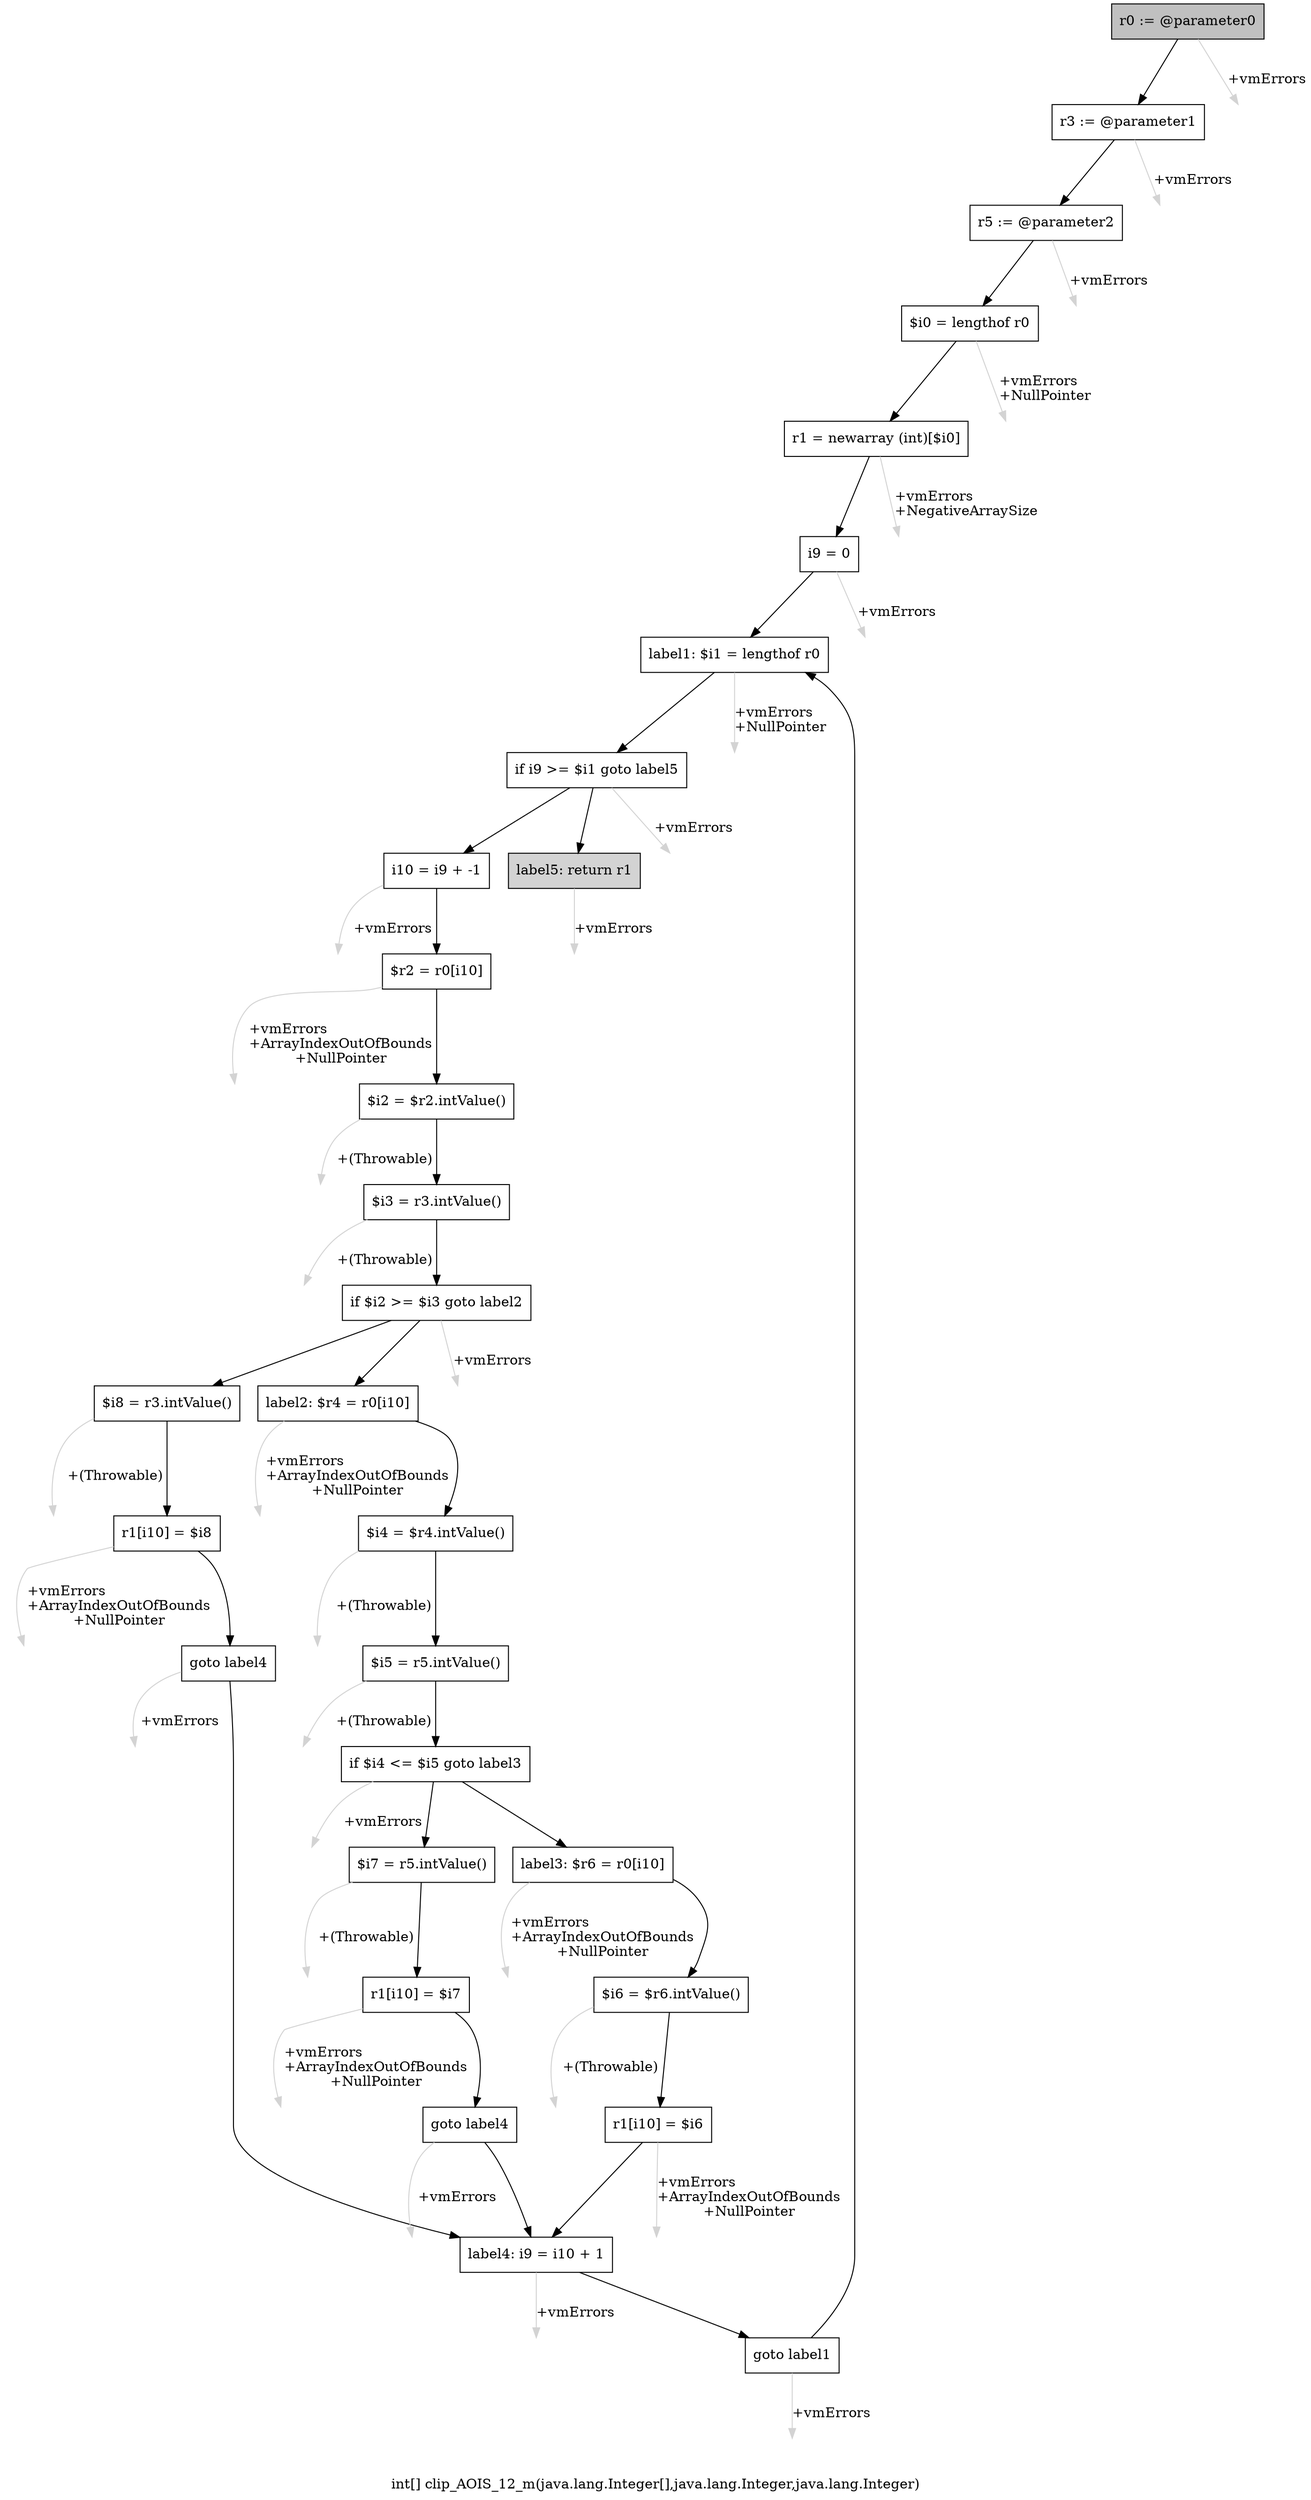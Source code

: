 digraph "int[] clip_AOIS_12_m(java.lang.Integer[],java.lang.Integer,java.lang.Integer)" {
    label="int[] clip_AOIS_12_m(java.lang.Integer[],java.lang.Integer,java.lang.Integer)";
    node [shape=box];
    "0" [style=filled,fillcolor=gray,label="r0 := @parameter0",];
    "1" [label="r3 := @parameter1",];
    "0"->"1" [color=black,];
    "29" [style=invis,label="Esc",];
    "0"->"29" [color=lightgray,label="\l+vmErrors",];
    "2" [label="r5 := @parameter2",];
    "1"->"2" [color=black,];
    "30" [style=invis,label="Esc",];
    "1"->"30" [color=lightgray,label="\l+vmErrors",];
    "3" [label="$i0 = lengthof r0",];
    "2"->"3" [color=black,];
    "31" [style=invis,label="Esc",];
    "2"->"31" [color=lightgray,label="\l+vmErrors",];
    "4" [label="r1 = newarray (int)[$i0]",];
    "3"->"4" [color=black,];
    "32" [style=invis,label="Esc",];
    "3"->"32" [color=lightgray,label="\l+vmErrors\l+NullPointer",];
    "5" [label="i9 = 0",];
    "4"->"5" [color=black,];
    "33" [style=invis,label="Esc",];
    "4"->"33" [color=lightgray,label="\l+vmErrors\l+NegativeArraySize",];
    "6" [label="label1: $i1 = lengthof r0",];
    "5"->"6" [color=black,];
    "34" [style=invis,label="Esc",];
    "5"->"34" [color=lightgray,label="\l+vmErrors",];
    "7" [label="if i9 >= $i1 goto label5",];
    "6"->"7" [color=black,];
    "35" [style=invis,label="Esc",];
    "6"->"35" [color=lightgray,label="\l+vmErrors\l+NullPointer",];
    "8" [label="i10 = i9 + -1",];
    "7"->"8" [color=black,];
    "28" [style=filled,fillcolor=lightgray,label="label5: return r1",];
    "7"->"28" [color=black,];
    "36" [style=invis,label="Esc",];
    "7"->"36" [color=lightgray,label="\l+vmErrors",];
    "9" [label="$r2 = r0[i10]",];
    "8"->"9" [color=black,];
    "37" [style=invis,label="Esc",];
    "8"->"37" [color=lightgray,label="\l+vmErrors",];
    "10" [label="$i2 = $r2.intValue()",];
    "9"->"10" [color=black,];
    "38" [style=invis,label="Esc",];
    "9"->"38" [color=lightgray,label="\l+vmErrors\l+ArrayIndexOutOfBounds\l+NullPointer",];
    "11" [label="$i3 = r3.intValue()",];
    "10"->"11" [color=black,];
    "39" [style=invis,label="Esc",];
    "10"->"39" [color=lightgray,label="\l+(Throwable)",];
    "12" [label="if $i2 >= $i3 goto label2",];
    "11"->"12" [color=black,];
    "40" [style=invis,label="Esc",];
    "11"->"40" [color=lightgray,label="\l+(Throwable)",];
    "13" [label="$i8 = r3.intValue()",];
    "12"->"13" [color=black,];
    "16" [label="label2: $r4 = r0[i10]",];
    "12"->"16" [color=black,];
    "41" [style=invis,label="Esc",];
    "12"->"41" [color=lightgray,label="\l+vmErrors",];
    "14" [label="r1[i10] = $i8",];
    "13"->"14" [color=black,];
    "42" [style=invis,label="Esc",];
    "13"->"42" [color=lightgray,label="\l+(Throwable)",];
    "15" [label="goto label4",];
    "14"->"15" [color=black,];
    "43" [style=invis,label="Esc",];
    "14"->"43" [color=lightgray,label="\l+vmErrors\l+ArrayIndexOutOfBounds\l+NullPointer",];
    "26" [label="label4: i9 = i10 + 1",];
    "15"->"26" [color=black,];
    "44" [style=invis,label="Esc",];
    "15"->"44" [color=lightgray,label="\l+vmErrors",];
    "17" [label="$i4 = $r4.intValue()",];
    "16"->"17" [color=black,];
    "45" [style=invis,label="Esc",];
    "16"->"45" [color=lightgray,label="\l+vmErrors\l+ArrayIndexOutOfBounds\l+NullPointer",];
    "18" [label="$i5 = r5.intValue()",];
    "17"->"18" [color=black,];
    "46" [style=invis,label="Esc",];
    "17"->"46" [color=lightgray,label="\l+(Throwable)",];
    "19" [label="if $i4 <= $i5 goto label3",];
    "18"->"19" [color=black,];
    "47" [style=invis,label="Esc",];
    "18"->"47" [color=lightgray,label="\l+(Throwable)",];
    "20" [label="$i7 = r5.intValue()",];
    "19"->"20" [color=black,];
    "23" [label="label3: $r6 = r0[i10]",];
    "19"->"23" [color=black,];
    "48" [style=invis,label="Esc",];
    "19"->"48" [color=lightgray,label="\l+vmErrors",];
    "21" [label="r1[i10] = $i7",];
    "20"->"21" [color=black,];
    "49" [style=invis,label="Esc",];
    "20"->"49" [color=lightgray,label="\l+(Throwable)",];
    "22" [label="goto label4",];
    "21"->"22" [color=black,];
    "50" [style=invis,label="Esc",];
    "21"->"50" [color=lightgray,label="\l+vmErrors\l+ArrayIndexOutOfBounds\l+NullPointer",];
    "22"->"26" [color=black,];
    "51" [style=invis,label="Esc",];
    "22"->"51" [color=lightgray,label="\l+vmErrors",];
    "24" [label="$i6 = $r6.intValue()",];
    "23"->"24" [color=black,];
    "52" [style=invis,label="Esc",];
    "23"->"52" [color=lightgray,label="\l+vmErrors\l+ArrayIndexOutOfBounds\l+NullPointer",];
    "25" [label="r1[i10] = $i6",];
    "24"->"25" [color=black,];
    "53" [style=invis,label="Esc",];
    "24"->"53" [color=lightgray,label="\l+(Throwable)",];
    "25"->"26" [color=black,];
    "54" [style=invis,label="Esc",];
    "25"->"54" [color=lightgray,label="\l+vmErrors\l+ArrayIndexOutOfBounds\l+NullPointer",];
    "27" [label="goto label1",];
    "26"->"27" [color=black,];
    "55" [style=invis,label="Esc",];
    "26"->"55" [color=lightgray,label="\l+vmErrors",];
    "27"->"6" [color=black,];
    "56" [style=invis,label="Esc",];
    "27"->"56" [color=lightgray,label="\l+vmErrors",];
    "57" [style=invis,label="Esc",];
    "28"->"57" [color=lightgray,label="\l+vmErrors",];
}
